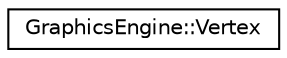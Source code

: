 digraph "Graphical Class Hierarchy"
{
  edge [fontname="Helvetica",fontsize="10",labelfontname="Helvetica",labelfontsize="10"];
  node [fontname="Helvetica",fontsize="10",shape=record];
  rankdir="LR";
  Node0 [label="GraphicsEngine::Vertex",height=0.2,width=0.4,color="black", fillcolor="white", style="filled",URL="$struct_graphics_engine_1_1_vertex.html"];
}
